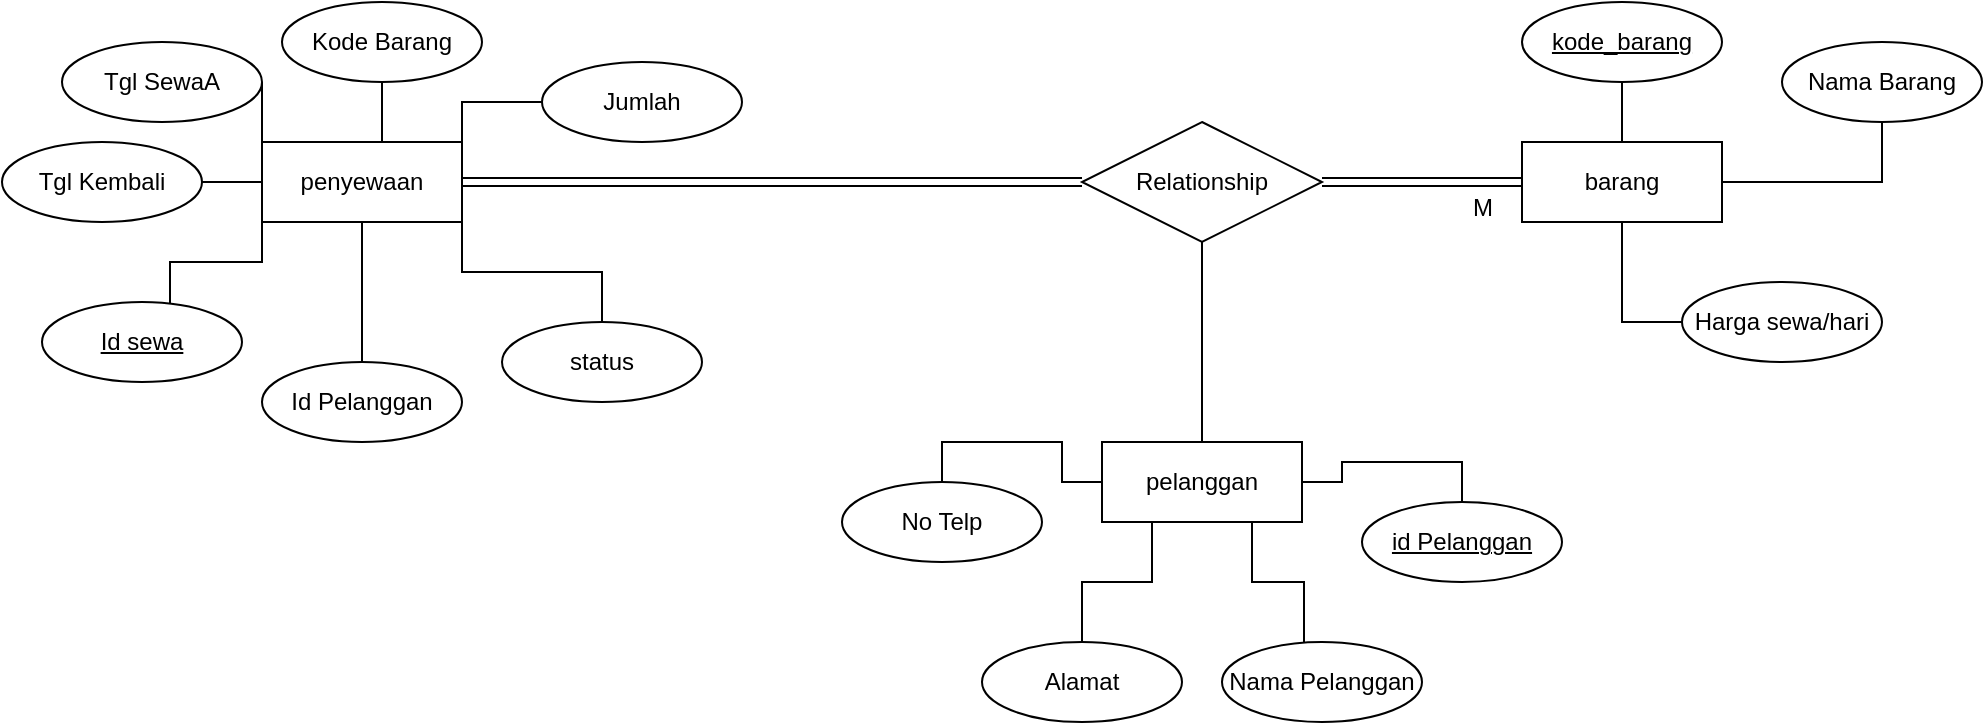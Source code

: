 <mxfile version="23.1.7" type="github">
  <diagram name="Page-1" id="d0UN07WXNYlbEXrQTTaO">
    <mxGraphModel dx="1970" dy="470" grid="1" gridSize="10" guides="1" tooltips="1" connect="1" arrows="1" fold="1" page="1" pageScale="1" pageWidth="850" pageHeight="1100" math="0" shadow="0">
      <root>
        <mxCell id="0" />
        <mxCell id="1" parent="0" />
        <mxCell id="yPpfAutAuJp1ENtTNpeM-3" value="" style="edgeStyle=orthogonalEdgeStyle;rounded=0;orthogonalLoop=1;jettySize=auto;html=1;endArrow=none;shape=link;" edge="1" parent="1" source="yPpfAutAuJp1ENtTNpeM-1" target="yPpfAutAuJp1ENtTNpeM-2">
          <mxGeometry relative="1" as="geometry" />
        </mxCell>
        <mxCell id="yPpfAutAuJp1ENtTNpeM-1" value="Relationship" style="shape=rhombus;perimeter=rhombusPerimeter;whiteSpace=wrap;html=1;align=center;" vertex="1" parent="1">
          <mxGeometry x="410" y="130" width="120" height="60" as="geometry" />
        </mxCell>
        <mxCell id="yPpfAutAuJp1ENtTNpeM-27" style="edgeStyle=orthogonalEdgeStyle;rounded=0;orthogonalLoop=1;jettySize=auto;html=1;exitX=0.5;exitY=0;exitDx=0;exitDy=0;entryX=0.5;entryY=1;entryDx=0;entryDy=0;endArrow=none;" edge="1" parent="1" source="yPpfAutAuJp1ENtTNpeM-2" target="yPpfAutAuJp1ENtTNpeM-11">
          <mxGeometry relative="1" as="geometry" />
        </mxCell>
        <mxCell id="yPpfAutAuJp1ENtTNpeM-28" style="edgeStyle=orthogonalEdgeStyle;rounded=0;orthogonalLoop=1;jettySize=auto;html=1;exitX=0.25;exitY=0;exitDx=0;exitDy=0;entryX=1;entryY=0.5;entryDx=0;entryDy=0;endArrow=none;" edge="1" parent="1" source="yPpfAutAuJp1ENtTNpeM-2" target="yPpfAutAuJp1ENtTNpeM-10">
          <mxGeometry relative="1" as="geometry" />
        </mxCell>
        <mxCell id="yPpfAutAuJp1ENtTNpeM-29" style="edgeStyle=orthogonalEdgeStyle;rounded=0;orthogonalLoop=1;jettySize=auto;html=1;exitX=1;exitY=0;exitDx=0;exitDy=0;entryX=0;entryY=0.5;entryDx=0;entryDy=0;endArrow=none;" edge="1" parent="1" source="yPpfAutAuJp1ENtTNpeM-2" target="yPpfAutAuJp1ENtTNpeM-25">
          <mxGeometry relative="1" as="geometry" />
        </mxCell>
        <mxCell id="yPpfAutAuJp1ENtTNpeM-30" style="edgeStyle=orthogonalEdgeStyle;rounded=0;orthogonalLoop=1;jettySize=auto;html=1;exitX=1;exitY=1;exitDx=0;exitDy=0;entryX=0.5;entryY=0;entryDx=0;entryDy=0;endArrow=none;" edge="1" parent="1" source="yPpfAutAuJp1ENtTNpeM-2" target="yPpfAutAuJp1ENtTNpeM-26">
          <mxGeometry relative="1" as="geometry" />
        </mxCell>
        <mxCell id="yPpfAutAuJp1ENtTNpeM-31" style="edgeStyle=orthogonalEdgeStyle;rounded=0;orthogonalLoop=1;jettySize=auto;html=1;exitX=0.5;exitY=1;exitDx=0;exitDy=0;endArrow=none;" edge="1" parent="1" source="yPpfAutAuJp1ENtTNpeM-2" target="yPpfAutAuJp1ENtTNpeM-24">
          <mxGeometry relative="1" as="geometry" />
        </mxCell>
        <mxCell id="yPpfAutAuJp1ENtTNpeM-33" style="edgeStyle=orthogonalEdgeStyle;rounded=0;orthogonalLoop=1;jettySize=auto;html=1;exitX=0;exitY=0.5;exitDx=0;exitDy=0;endArrow=none;" edge="1" parent="1" source="yPpfAutAuJp1ENtTNpeM-2" target="yPpfAutAuJp1ENtTNpeM-9">
          <mxGeometry relative="1" as="geometry" />
        </mxCell>
        <mxCell id="yPpfAutAuJp1ENtTNpeM-2" value="penyewaan" style="whiteSpace=wrap;html=1;align=center;" vertex="1" parent="1">
          <mxGeometry y="140" width="100" height="40" as="geometry" />
        </mxCell>
        <mxCell id="yPpfAutAuJp1ENtTNpeM-8" value="" style="edgeStyle=orthogonalEdgeStyle;rounded=0;orthogonalLoop=1;jettySize=auto;html=1;endArrow=none;shape=link;" edge="1" parent="1" source="yPpfAutAuJp1ENtTNpeM-4" target="yPpfAutAuJp1ENtTNpeM-1">
          <mxGeometry relative="1" as="geometry" />
        </mxCell>
        <mxCell id="yPpfAutAuJp1ENtTNpeM-34" style="edgeStyle=orthogonalEdgeStyle;rounded=0;orthogonalLoop=1;jettySize=auto;html=1;exitX=0.5;exitY=1;exitDx=0;exitDy=0;entryX=0;entryY=0.5;entryDx=0;entryDy=0;endArrow=none;" edge="1" parent="1" source="yPpfAutAuJp1ENtTNpeM-4" target="yPpfAutAuJp1ENtTNpeM-16">
          <mxGeometry relative="1" as="geometry" />
        </mxCell>
        <mxCell id="yPpfAutAuJp1ENtTNpeM-35" style="edgeStyle=orthogonalEdgeStyle;rounded=0;orthogonalLoop=1;jettySize=auto;html=1;exitX=1;exitY=0.5;exitDx=0;exitDy=0;entryX=0.5;entryY=1;entryDx=0;entryDy=0;endArrow=none;" edge="1" parent="1" source="yPpfAutAuJp1ENtTNpeM-4" target="yPpfAutAuJp1ENtTNpeM-15">
          <mxGeometry relative="1" as="geometry" />
        </mxCell>
        <mxCell id="yPpfAutAuJp1ENtTNpeM-36" style="edgeStyle=orthogonalEdgeStyle;rounded=0;orthogonalLoop=1;jettySize=auto;html=1;exitX=0.5;exitY=0;exitDx=0;exitDy=0;entryX=0.5;entryY=1;entryDx=0;entryDy=0;endArrow=none;" edge="1" parent="1" source="yPpfAutAuJp1ENtTNpeM-4" target="yPpfAutAuJp1ENtTNpeM-23">
          <mxGeometry relative="1" as="geometry" />
        </mxCell>
        <mxCell id="yPpfAutAuJp1ENtTNpeM-4" value="barang" style="whiteSpace=wrap;html=1;align=center;" vertex="1" parent="1">
          <mxGeometry x="630" y="140" width="100" height="40" as="geometry" />
        </mxCell>
        <mxCell id="yPpfAutAuJp1ENtTNpeM-13" value="" style="edgeStyle=orthogonalEdgeStyle;rounded=0;orthogonalLoop=1;jettySize=auto;html=1;endArrow=none;" edge="1" parent="1" source="yPpfAutAuJp1ENtTNpeM-5" target="yPpfAutAuJp1ENtTNpeM-1">
          <mxGeometry relative="1" as="geometry" />
        </mxCell>
        <mxCell id="yPpfAutAuJp1ENtTNpeM-37" style="edgeStyle=orthogonalEdgeStyle;rounded=0;orthogonalLoop=1;jettySize=auto;html=1;exitX=0;exitY=0.5;exitDx=0;exitDy=0;entryX=0.5;entryY=0;entryDx=0;entryDy=0;endArrow=none;" edge="1" parent="1" source="yPpfAutAuJp1ENtTNpeM-5" target="yPpfAutAuJp1ENtTNpeM-21">
          <mxGeometry relative="1" as="geometry" />
        </mxCell>
        <mxCell id="yPpfAutAuJp1ENtTNpeM-38" style="edgeStyle=orthogonalEdgeStyle;rounded=0;orthogonalLoop=1;jettySize=auto;html=1;exitX=0.25;exitY=1;exitDx=0;exitDy=0;endArrow=none;" edge="1" parent="1" source="yPpfAutAuJp1ENtTNpeM-5" target="yPpfAutAuJp1ENtTNpeM-18">
          <mxGeometry relative="1" as="geometry" />
        </mxCell>
        <mxCell id="yPpfAutAuJp1ENtTNpeM-40" style="edgeStyle=orthogonalEdgeStyle;rounded=0;orthogonalLoop=1;jettySize=auto;html=1;exitX=1;exitY=0.5;exitDx=0;exitDy=0;entryX=0.5;entryY=0;entryDx=0;entryDy=0;endArrow=none;" edge="1" parent="1" source="yPpfAutAuJp1ENtTNpeM-5" target="yPpfAutAuJp1ENtTNpeM-19">
          <mxGeometry relative="1" as="geometry" />
        </mxCell>
        <mxCell id="yPpfAutAuJp1ENtTNpeM-5" value="pelanggan" style="whiteSpace=wrap;html=1;align=center;" vertex="1" parent="1">
          <mxGeometry x="420" y="290" width="100" height="40" as="geometry" />
        </mxCell>
        <mxCell id="yPpfAutAuJp1ENtTNpeM-9" value="Tgl Kembali" style="ellipse;whiteSpace=wrap;html=1;align=center;" vertex="1" parent="1">
          <mxGeometry x="-130" y="140" width="100" height="40" as="geometry" />
        </mxCell>
        <mxCell id="yPpfAutAuJp1ENtTNpeM-10" value="Tgl SewaA" style="ellipse;whiteSpace=wrap;html=1;align=center;" vertex="1" parent="1">
          <mxGeometry x="-100" y="90" width="100" height="40" as="geometry" />
        </mxCell>
        <mxCell id="yPpfAutAuJp1ENtTNpeM-11" value="Kode Barang" style="shape=ellipse;margin=3;whiteSpace=wrap;html=1;align=center;perimeter=ellipsePerimeter;" vertex="1" parent="1">
          <mxGeometry x="10" y="70" width="100" height="40" as="geometry" />
        </mxCell>
        <mxCell id="yPpfAutAuJp1ENtTNpeM-12" value="Id sewa" style="ellipse;whiteSpace=wrap;html=1;align=center;fontStyle=4;" vertex="1" parent="1">
          <mxGeometry x="-110" y="220" width="100" height="40" as="geometry" />
        </mxCell>
        <mxCell id="yPpfAutAuJp1ENtTNpeM-15" value="Nama Barang" style="ellipse;whiteSpace=wrap;html=1;align=center;" vertex="1" parent="1">
          <mxGeometry x="760" y="90" width="100" height="40" as="geometry" />
        </mxCell>
        <mxCell id="yPpfAutAuJp1ENtTNpeM-16" value="Harga sewa/hari" style="ellipse;whiteSpace=wrap;html=1;align=center;" vertex="1" parent="1">
          <mxGeometry x="710" y="210" width="100" height="40" as="geometry" />
        </mxCell>
        <mxCell id="yPpfAutAuJp1ENtTNpeM-18" value="Alamat" style="ellipse;whiteSpace=wrap;html=1;align=center;" vertex="1" parent="1">
          <mxGeometry x="360" y="390" width="100" height="40" as="geometry" />
        </mxCell>
        <mxCell id="yPpfAutAuJp1ENtTNpeM-19" value="id Pelanggan" style="whiteSpace=wrap;html=1;align=center;shape=ellipse;perimeter=ellipsePerimeter;fontStyle=4;" vertex="1" parent="1">
          <mxGeometry x="550" y="320" width="100" height="40" as="geometry" />
        </mxCell>
        <mxCell id="yPpfAutAuJp1ENtTNpeM-20" value="Nama Pelanggan" style="ellipse;whiteSpace=wrap;html=1;align=center;" vertex="1" parent="1">
          <mxGeometry x="480" y="390" width="100" height="40" as="geometry" />
        </mxCell>
        <mxCell id="yPpfAutAuJp1ENtTNpeM-21" value="No Telp" style="ellipse;whiteSpace=wrap;html=1;align=center;" vertex="1" parent="1">
          <mxGeometry x="290" y="310" width="100" height="40" as="geometry" />
        </mxCell>
        <mxCell id="yPpfAutAuJp1ENtTNpeM-22" value="M" style="text;html=1;align=center;verticalAlign=middle;resizable=0;points=[];autosize=1;strokeColor=none;fillColor=none;" vertex="1" parent="1">
          <mxGeometry x="595" y="158" width="30" height="30" as="geometry" />
        </mxCell>
        <mxCell id="yPpfAutAuJp1ENtTNpeM-23" value="kode_barang" style="ellipse;whiteSpace=wrap;html=1;align=center;fontStyle=4;" vertex="1" parent="1">
          <mxGeometry x="630" y="70" width="100" height="40" as="geometry" />
        </mxCell>
        <mxCell id="yPpfAutAuJp1ENtTNpeM-24" value="Id Pelanggan" style="ellipse;whiteSpace=wrap;html=1;align=center;" vertex="1" parent="1">
          <mxGeometry y="250" width="100" height="40" as="geometry" />
        </mxCell>
        <mxCell id="yPpfAutAuJp1ENtTNpeM-25" value="Jumlah" style="ellipse;whiteSpace=wrap;html=1;align=center;" vertex="1" parent="1">
          <mxGeometry x="140" y="100" width="100" height="40" as="geometry" />
        </mxCell>
        <mxCell id="yPpfAutAuJp1ENtTNpeM-26" value="status" style="ellipse;whiteSpace=wrap;html=1;align=center;" vertex="1" parent="1">
          <mxGeometry x="120" y="230" width="100" height="40" as="geometry" />
        </mxCell>
        <mxCell id="yPpfAutAuJp1ENtTNpeM-32" style="edgeStyle=orthogonalEdgeStyle;rounded=0;orthogonalLoop=1;jettySize=auto;html=1;exitX=0;exitY=1;exitDx=0;exitDy=0;entryX=0.64;entryY=0.025;entryDx=0;entryDy=0;entryPerimeter=0;endArrow=none;" edge="1" parent="1" source="yPpfAutAuJp1ENtTNpeM-2" target="yPpfAutAuJp1ENtTNpeM-12">
          <mxGeometry relative="1" as="geometry" />
        </mxCell>
        <mxCell id="yPpfAutAuJp1ENtTNpeM-39" style="edgeStyle=orthogonalEdgeStyle;rounded=0;orthogonalLoop=1;jettySize=auto;html=1;exitX=0.75;exitY=1;exitDx=0;exitDy=0;entryX=0.41;entryY=0;entryDx=0;entryDy=0;entryPerimeter=0;endArrow=none;" edge="1" parent="1" source="yPpfAutAuJp1ENtTNpeM-5" target="yPpfAutAuJp1ENtTNpeM-20">
          <mxGeometry relative="1" as="geometry" />
        </mxCell>
      </root>
    </mxGraphModel>
  </diagram>
</mxfile>
